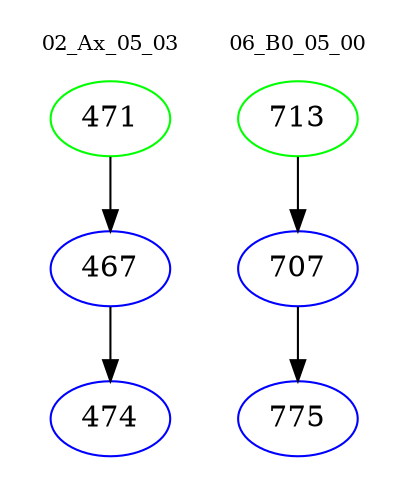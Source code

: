 digraph{
subgraph cluster_0 {
color = white
label = "02_Ax_05_03";
fontsize=10;
T0_471 [label="471", color="green"]
T0_471 -> T0_467 [color="black"]
T0_467 [label="467", color="blue"]
T0_467 -> T0_474 [color="black"]
T0_474 [label="474", color="blue"]
}
subgraph cluster_1 {
color = white
label = "06_B0_05_00";
fontsize=10;
T1_713 [label="713", color="green"]
T1_713 -> T1_707 [color="black"]
T1_707 [label="707", color="blue"]
T1_707 -> T1_775 [color="black"]
T1_775 [label="775", color="blue"]
}
}
